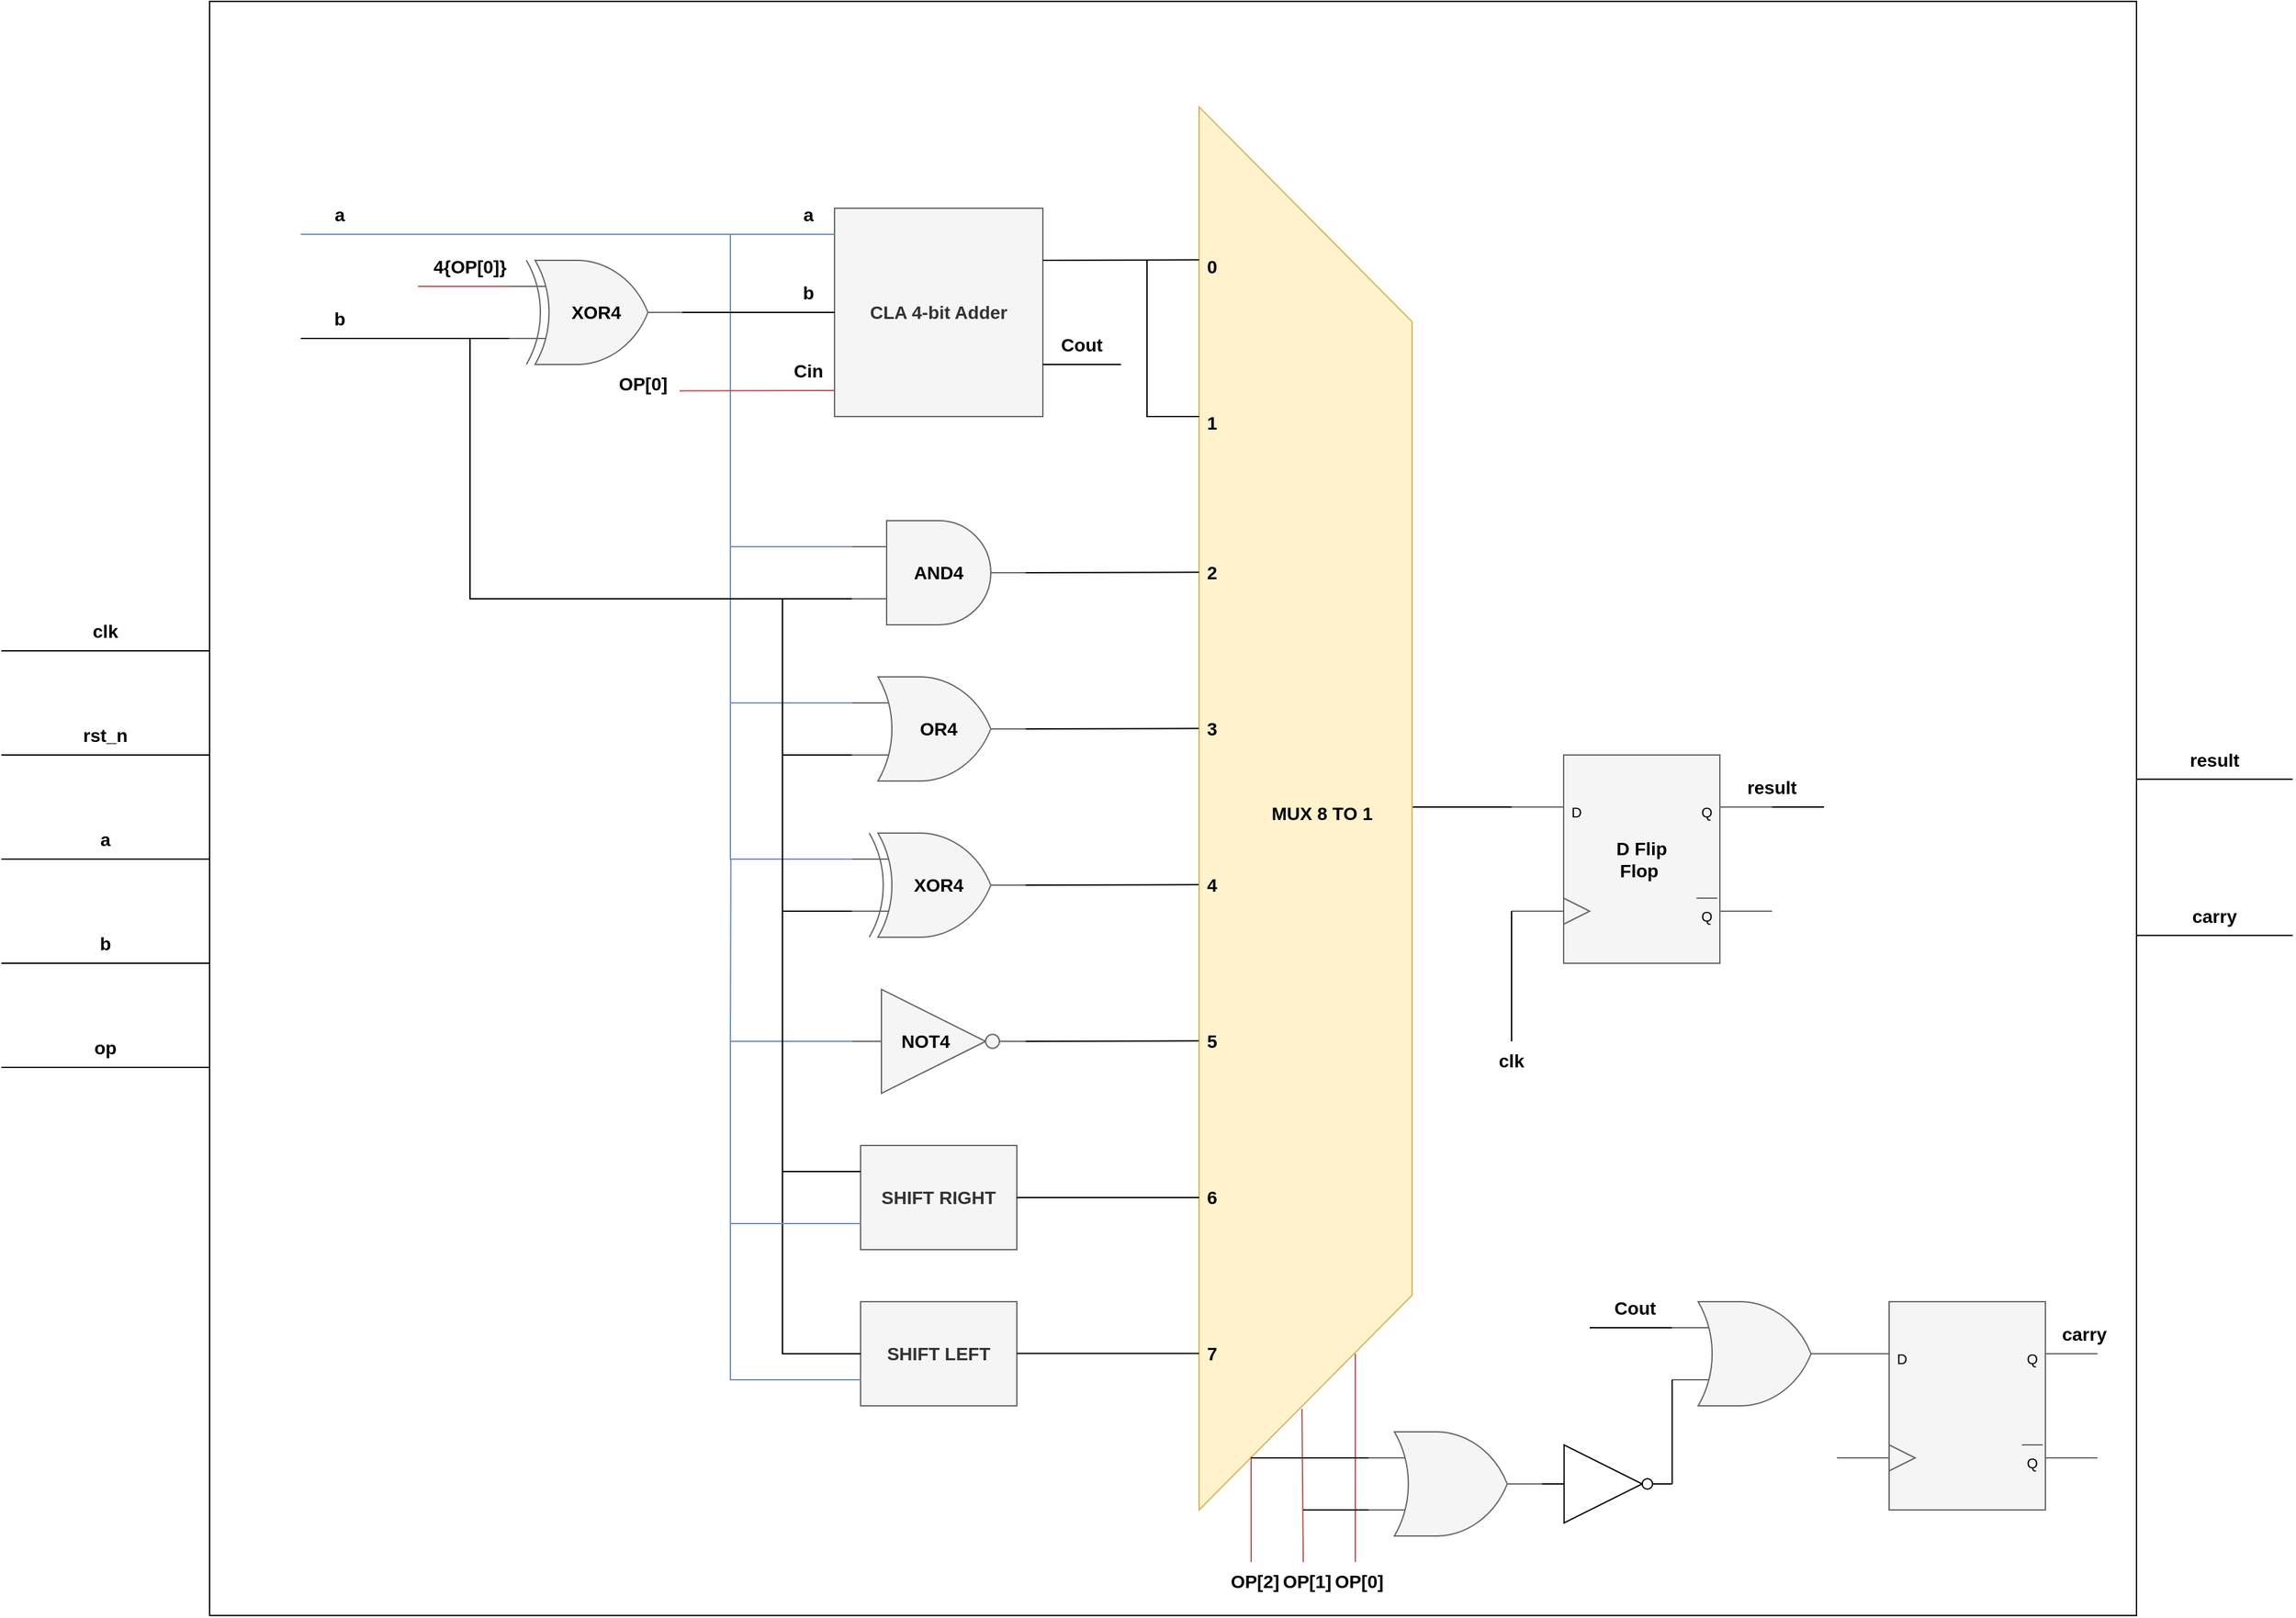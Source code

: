 <mxfile>
    <diagram id="LY7bZEZQsjwUIpl6pDTG" name="Page-1">
        <mxGraphModel dx="1211" dy="1368" grid="1" gridSize="10" guides="1" tooltips="1" connect="1" arrows="1" fold="1" page="1" pageScale="1" pageWidth="850" pageHeight="1100" math="0" shadow="0">
            <root>
                <mxCell id="0"/>
                <mxCell id="1" parent="0"/>
                <mxCell id="138" value="" style="rounded=0;whiteSpace=wrap;html=1;fontSize=14;fontStyle=1" parent="1" vertex="1">
                    <mxGeometry x="-80" y="-118.9" width="1480" height="1240" as="geometry"/>
                </mxCell>
                <mxCell id="2" value="CLA 4-bit Adder" style="rounded=0;whiteSpace=wrap;html=1;fillColor=#f5f5f5;strokeColor=#666666;fontSize=14;fontStyle=1;fontColor=#333333;" parent="1" vertex="1">
                    <mxGeometry x="400" y="40" width="160" height="160" as="geometry"/>
                </mxCell>
                <mxCell id="18" value="" style="verticalLabelPosition=bottom;shadow=0;dashed=0;align=center;html=1;verticalAlign=top;shape=mxgraph.electrical.logic_gates.logic_gate;operation=and;fillColor=#f5f5f5;strokeColor=#666666;fontSize=14;fontStyle=1;fontColor=#333333;" parent="1" vertex="1">
                    <mxGeometry x="413.34" y="280" width="133.33" height="80" as="geometry"/>
                </mxCell>
                <mxCell id="19" value="" style="verticalLabelPosition=bottom;shadow=0;dashed=0;align=center;html=1;verticalAlign=top;shape=mxgraph.electrical.logic_gates.logic_gate;operation=or;fillColor=#f5f5f5;strokeColor=#666666;fontSize=14;fontStyle=1;fontColor=#333333;" parent="1" vertex="1">
                    <mxGeometry x="413.34" y="400" width="133.33" height="80" as="geometry"/>
                </mxCell>
                <mxCell id="20" value="" style="verticalLabelPosition=bottom;shadow=0;dashed=0;align=center;html=1;verticalAlign=top;shape=mxgraph.electrical.logic_gates.logic_gate;operation=xor;fillColor=#f5f5f5;strokeColor=#666666;fontSize=14;fontStyle=1;fontColor=#333333;" parent="1" vertex="1">
                    <mxGeometry x="413.34" y="520" width="133.33" height="80" as="geometry"/>
                </mxCell>
                <mxCell id="21" value="" style="verticalLabelPosition=bottom;shadow=0;dashed=0;align=center;html=1;verticalAlign=top;shape=mxgraph.electrical.logic_gates.inverter_2;fillColor=#f5f5f5;strokeColor=#666666;fontSize=14;fontStyle=1;fontColor=#333333;" parent="1" vertex="1">
                    <mxGeometry x="413.34" y="640" width="133.33" height="80" as="geometry"/>
                </mxCell>
                <mxCell id="22" value="" style="endArrow=none;html=1;entryX=0;entryY=0.25;entryDx=0;entryDy=0;entryPerimeter=0;rounded=0;curved=0;exitX=0;exitY=0.25;exitDx=0;exitDy=0;exitPerimeter=0;fillColor=#dae8fc;strokeColor=#6c8ebf;fontSize=14;fontStyle=1" parent="1" source="19" target="18" edge="1">
                    <mxGeometry width="50" height="50" relative="1" as="geometry">
                        <mxPoint x="410" y="420" as="sourcePoint"/>
                        <mxPoint x="373.34" y="300" as="targetPoint"/>
                        <Array as="points">
                            <mxPoint x="320" y="420"/>
                            <mxPoint x="320" y="300"/>
                        </Array>
                    </mxGeometry>
                </mxCell>
                <mxCell id="23" value="" style="endArrow=none;html=1;exitX=0;exitY=0.25;exitDx=0;exitDy=0;exitPerimeter=0;rounded=0;curved=0;fillColor=#dae8fc;strokeColor=#6c8ebf;fontSize=14;fontStyle=1" parent="1" source="20" edge="1">
                    <mxGeometry width="50" height="50" relative="1" as="geometry">
                        <mxPoint x="373.34" y="540" as="sourcePoint"/>
                        <mxPoint x="320" y="420" as="targetPoint"/>
                        <Array as="points">
                            <mxPoint x="320" y="540"/>
                        </Array>
                    </mxGeometry>
                </mxCell>
                <mxCell id="24" value="" style="endArrow=none;html=1;exitX=0;exitY=0.5;exitDx=0;exitDy=0;exitPerimeter=0;rounded=0;curved=0;fillColor=#dae8fc;strokeColor=#6c8ebf;fontSize=14;fontStyle=1" parent="1" source="21" edge="1">
                    <mxGeometry width="50" height="50" relative="1" as="geometry">
                        <mxPoint x="373.34" y="680" as="sourcePoint"/>
                        <mxPoint x="320.34" y="540" as="targetPoint"/>
                        <Array as="points">
                            <mxPoint x="320" y="680"/>
                        </Array>
                    </mxGeometry>
                </mxCell>
                <mxCell id="25" value="" style="endArrow=none;html=1;entryX=0;entryY=0.25;entryDx=0;entryDy=0;rounded=0;curved=0;fillColor=#dae8fc;strokeColor=#6c8ebf;fontSize=14;fontStyle=1" parent="1" edge="1">
                    <mxGeometry width="50" height="50" relative="1" as="geometry">
                        <mxPoint x="320" y="300" as="sourcePoint"/>
                        <mxPoint x="400" y="60" as="targetPoint"/>
                        <Array as="points">
                            <mxPoint x="320" y="60"/>
                        </Array>
                    </mxGeometry>
                </mxCell>
                <mxCell id="27" value="" style="endArrow=none;html=1;rounded=0;curved=0;exitX=0;exitY=0.75;exitDx=0;exitDy=0;exitPerimeter=0;entryX=0;entryY=0.75;entryDx=0;entryDy=0;entryPerimeter=0;fontSize=14;fontStyle=1" parent="1" source="19" target="18" edge="1">
                    <mxGeometry width="50" height="50" relative="1" as="geometry">
                        <mxPoint x="390" y="450" as="sourcePoint"/>
                        <mxPoint x="410" y="340" as="targetPoint"/>
                        <Array as="points">
                            <mxPoint x="360" y="460"/>
                            <mxPoint x="360" y="340"/>
                        </Array>
                    </mxGeometry>
                </mxCell>
                <mxCell id="30" value="AND4" style="text;html=1;align=center;verticalAlign=middle;whiteSpace=wrap;rounded=0;fontSize=14;fontStyle=1" parent="1" vertex="1">
                    <mxGeometry x="450" y="305" width="60" height="30" as="geometry"/>
                </mxCell>
                <mxCell id="31" value="OR4" style="text;html=1;align=center;verticalAlign=middle;whiteSpace=wrap;rounded=0;fontSize=14;fontStyle=1" parent="1" vertex="1">
                    <mxGeometry x="450" y="425" width="60" height="30" as="geometry"/>
                </mxCell>
                <mxCell id="32" value="XOR4" style="text;html=1;align=center;verticalAlign=middle;whiteSpace=wrap;rounded=0;fontSize=14;fontStyle=1" parent="1" vertex="1">
                    <mxGeometry x="450" y="545" width="60" height="30" as="geometry"/>
                </mxCell>
                <mxCell id="33" value="NOT4" style="text;html=1;align=center;verticalAlign=middle;whiteSpace=wrap;rounded=0;fontSize=14;fontStyle=1;" parent="1" vertex="1">
                    <mxGeometry x="440" y="665" width="60" height="30" as="geometry"/>
                </mxCell>
                <mxCell id="34" value="" style="endArrow=none;html=1;exitX=0;exitY=0.75;exitDx=0;exitDy=0;exitPerimeter=0;rounded=0;curved=0;fontSize=14;fontStyle=1" parent="1" source="35" edge="1">
                    <mxGeometry width="50" height="50" relative="1" as="geometry">
                        <mxPoint x="30" y="340" as="sourcePoint"/>
                        <mxPoint x="360" y="340" as="targetPoint"/>
                        <Array as="points">
                            <mxPoint x="120" y="140"/>
                            <mxPoint x="120" y="340"/>
                        </Array>
                    </mxGeometry>
                </mxCell>
                <mxCell id="35" value="" style="verticalLabelPosition=bottom;shadow=0;dashed=0;align=center;html=1;verticalAlign=top;shape=mxgraph.electrical.logic_gates.logic_gate;operation=xor;fillColor=#f5f5f5;strokeColor=#666666;fontSize=14;fontStyle=1;fontColor=#333333;" parent="1" vertex="1">
                    <mxGeometry x="150.0" y="80" width="133.33" height="80" as="geometry"/>
                </mxCell>
                <mxCell id="36" value="XOR4" style="text;html=1;align=center;verticalAlign=middle;whiteSpace=wrap;rounded=0;fontSize=14;fontStyle=1" parent="1" vertex="1">
                    <mxGeometry x="186.66" y="105" width="60" height="30" as="geometry"/>
                </mxCell>
                <mxCell id="38" value="" style="endArrow=none;html=1;entryX=1;entryY=0.5;entryDx=0;entryDy=0;entryPerimeter=0;exitX=0;exitY=0.5;exitDx=0;exitDy=0;rounded=0;curved=0;fontSize=14;fontStyle=1" parent="1" source="2" target="35" edge="1">
                    <mxGeometry width="50" height="50" relative="1" as="geometry">
                        <mxPoint x="200" y="290" as="sourcePoint"/>
                        <mxPoint x="250" y="240" as="targetPoint"/>
                        <Array as="points">
                            <mxPoint x="283" y="120"/>
                        </Array>
                    </mxGeometry>
                </mxCell>
                <mxCell id="42" value="" style="shape=trapezoid;perimeter=trapezoidPerimeter;whiteSpace=wrap;html=1;fixedSize=1;rotation=90;size=165;fillColor=#fff2cc;strokeColor=#d6b656;fontSize=14;fontStyle=1" parent="1" vertex="1">
                    <mxGeometry x="222.9" y="419.3" width="1077.81" height="163.59" as="geometry"/>
                </mxCell>
                <mxCell id="50" value="Cin" style="text;html=1;align=center;verticalAlign=middle;whiteSpace=wrap;rounded=0;fontSize=14;fontStyle=1" parent="1" vertex="1">
                    <mxGeometry x="350" y="150" width="60" height="30" as="geometry"/>
                </mxCell>
                <mxCell id="51" value="b" style="text;html=1;align=center;verticalAlign=middle;whiteSpace=wrap;rounded=0;fontSize=14;fontStyle=1" parent="1" vertex="1">
                    <mxGeometry x="350" y="90" width="60" height="30" as="geometry"/>
                </mxCell>
                <mxCell id="52" value="a" style="text;html=1;align=center;verticalAlign=middle;whiteSpace=wrap;rounded=0;fontSize=14;fontStyle=1" parent="1" vertex="1">
                    <mxGeometry x="350" y="30" width="60" height="30" as="geometry"/>
                </mxCell>
                <mxCell id="53" value="SHIFT RIGHT" style="rounded=0;whiteSpace=wrap;html=1;fillColor=#f5f5f5;strokeColor=#666666;fontSize=14;fontStyle=1;fontColor=#333333;" parent="1" vertex="1">
                    <mxGeometry x="420" y="760" width="120" height="80" as="geometry"/>
                </mxCell>
                <mxCell id="54" value="SHIFT LEFT" style="rounded=0;whiteSpace=wrap;html=1;fillColor=#f5f5f5;strokeColor=#666666;fontSize=14;fontStyle=1;fontColor=#333333;" parent="1" vertex="1">
                    <mxGeometry x="420" y="880" width="120" height="80" as="geometry"/>
                </mxCell>
                <mxCell id="59" value="" style="endArrow=none;html=1;entryX=0;entryY=0.75;entryDx=0;entryDy=0;entryPerimeter=0;rounded=0;curved=0;fontSize=14;fontStyle=1" parent="1" target="20" edge="1">
                    <mxGeometry width="50" height="50" relative="1" as="geometry">
                        <mxPoint x="360" y="460" as="sourcePoint"/>
                        <mxPoint x="430" y="490" as="targetPoint"/>
                        <Array as="points">
                            <mxPoint x="360" y="580"/>
                        </Array>
                    </mxGeometry>
                </mxCell>
                <mxCell id="61" value="" style="endArrow=none;html=1;exitX=1;exitY=0.25;exitDx=0;exitDy=0;entryX=0.109;entryY=1;entryDx=0;entryDy=0;entryPerimeter=0;fontSize=14;fontStyle=1" parent="1" source="2" target="42" edge="1">
                    <mxGeometry width="50" height="50" relative="1" as="geometry">
                        <mxPoint x="610" y="150" as="sourcePoint"/>
                        <mxPoint x="660" y="200" as="targetPoint"/>
                    </mxGeometry>
                </mxCell>
                <mxCell id="62" value="" style="endArrow=none;html=1;exitX=1;exitY=0.5;exitDx=0;exitDy=0;entryX=0.044;entryY=1.003;entryDx=0;entryDy=0;entryPerimeter=0;exitPerimeter=0;fontSize=14;fontStyle=1" parent="1" source="18" edge="1">
                    <mxGeometry width="50" height="50" relative="1" as="geometry">
                        <mxPoint x="560" y="319.66" as="sourcePoint"/>
                        <mxPoint x="680" y="319.66" as="targetPoint"/>
                    </mxGeometry>
                </mxCell>
                <mxCell id="63" value="" style="endArrow=none;html=1;exitX=1;exitY=0.5;exitDx=0;exitDy=0;entryX=0.044;entryY=1.003;entryDx=0;entryDy=0;entryPerimeter=0;exitPerimeter=0;fontSize=14;fontStyle=1" parent="1" edge="1">
                    <mxGeometry width="50" height="50" relative="1" as="geometry">
                        <mxPoint x="546.67" y="440" as="sourcePoint"/>
                        <mxPoint x="679.67" y="439.66" as="targetPoint"/>
                    </mxGeometry>
                </mxCell>
                <mxCell id="64" value="" style="endArrow=none;html=1;exitX=1;exitY=0.5;exitDx=0;exitDy=0;entryX=0.044;entryY=1.003;entryDx=0;entryDy=0;entryPerimeter=0;exitPerimeter=0;fontSize=14;fontStyle=1" parent="1" edge="1">
                    <mxGeometry width="50" height="50" relative="1" as="geometry">
                        <mxPoint x="546.67" y="560" as="sourcePoint"/>
                        <mxPoint x="679.67" y="559.66" as="targetPoint"/>
                    </mxGeometry>
                </mxCell>
                <mxCell id="65" value="" style="endArrow=none;html=1;exitX=1;exitY=0.5;exitDx=0;exitDy=0;entryX=0.044;entryY=1.003;entryDx=0;entryDy=0;entryPerimeter=0;exitPerimeter=0;fontSize=14;fontStyle=1" parent="1" edge="1">
                    <mxGeometry width="50" height="50" relative="1" as="geometry">
                        <mxPoint x="546.67" y="680" as="sourcePoint"/>
                        <mxPoint x="679.67" y="679.66" as="targetPoint"/>
                    </mxGeometry>
                </mxCell>
                <mxCell id="67" value="" style="endArrow=none;html=1;exitX=1;exitY=0.5;exitDx=0;exitDy=0;fontSize=14;fontStyle=1" parent="1" source="53" edge="1">
                    <mxGeometry width="50" height="50" relative="1" as="geometry">
                        <mxPoint x="570" y="820" as="sourcePoint"/>
                        <mxPoint x="680" y="800" as="targetPoint"/>
                    </mxGeometry>
                </mxCell>
                <mxCell id="68" value="" style="endArrow=none;html=1;exitX=1;exitY=0.5;exitDx=0;exitDy=0;fontSize=14;fontStyle=1" parent="1" edge="1">
                    <mxGeometry width="50" height="50" relative="1" as="geometry">
                        <mxPoint x="540" y="919.8" as="sourcePoint"/>
                        <mxPoint x="680" y="919.8" as="targetPoint"/>
                    </mxGeometry>
                </mxCell>
                <mxCell id="69" value="" style="endArrow=none;html=1;exitX=0;exitY=0.25;exitDx=0;exitDy=0;rounded=0;curved=0;fontSize=14;fontStyle=1" parent="1" source="53" edge="1">
                    <mxGeometry width="50" height="50" relative="1" as="geometry">
                        <mxPoint x="410" y="700" as="sourcePoint"/>
                        <mxPoint x="360" y="580" as="targetPoint"/>
                        <Array as="points">
                            <mxPoint x="360" y="780"/>
                        </Array>
                    </mxGeometry>
                </mxCell>
                <mxCell id="71" value="" style="endArrow=none;html=1;exitX=0;exitY=0.5;exitDx=0;exitDy=0;rounded=0;curved=0;fontSize=14;fontStyle=1" parent="1" source="54" edge="1">
                    <mxGeometry width="50" height="50" relative="1" as="geometry">
                        <mxPoint x="380" y="830" as="sourcePoint"/>
                        <mxPoint x="360" y="780" as="targetPoint"/>
                        <Array as="points">
                            <mxPoint x="360" y="920"/>
                        </Array>
                    </mxGeometry>
                </mxCell>
                <mxCell id="73" value="" style="endArrow=none;html=1;exitX=0;exitY=0.75;exitDx=0;exitDy=0;fillColor=#dae8fc;strokeColor=#6c8ebf;rounded=0;curved=0;fontSize=14;fontStyle=1" parent="1" source="53" edge="1">
                    <mxGeometry width="50" height="50" relative="1" as="geometry">
                        <mxPoint x="440" y="690" as="sourcePoint"/>
                        <mxPoint x="320" y="680" as="targetPoint"/>
                        <Array as="points">
                            <mxPoint x="320" y="820"/>
                        </Array>
                    </mxGeometry>
                </mxCell>
                <mxCell id="74" value="" style="endArrow=none;html=1;entryX=0;entryY=0.75;entryDx=0;entryDy=0;fillColor=#dae8fc;strokeColor=#6c8ebf;rounded=0;curved=0;fontSize=14;fontStyle=1" parent="1" target="54" edge="1">
                    <mxGeometry width="50" height="50" relative="1" as="geometry">
                        <mxPoint x="320" y="820" as="sourcePoint"/>
                        <mxPoint x="450" y="840" as="targetPoint"/>
                        <Array as="points">
                            <mxPoint x="320" y="940"/>
                        </Array>
                    </mxGeometry>
                </mxCell>
                <mxCell id="76" value="" style="endArrow=none;html=1;rounded=0;curved=0;fontSize=14;fontStyle=1" parent="1" edge="1">
                    <mxGeometry width="50" height="50" relative="1" as="geometry">
                        <mxPoint x="640" y="80" as="sourcePoint"/>
                        <mxPoint x="680" y="200" as="targetPoint"/>
                        <Array as="points">
                            <mxPoint x="640" y="200"/>
                        </Array>
                    </mxGeometry>
                </mxCell>
                <mxCell id="77" value="0" style="text;html=1;align=center;verticalAlign=middle;whiteSpace=wrap;rounded=0;fontSize=14;fontStyle=1" parent="1" vertex="1">
                    <mxGeometry x="660" y="70" width="60" height="30" as="geometry"/>
                </mxCell>
                <mxCell id="78" value="1" style="text;html=1;align=center;verticalAlign=middle;whiteSpace=wrap;rounded=0;fontSize=14;fontStyle=1" parent="1" vertex="1">
                    <mxGeometry x="660" y="190" width="60" height="30" as="geometry"/>
                </mxCell>
                <mxCell id="79" value="2" style="text;html=1;align=center;verticalAlign=middle;whiteSpace=wrap;rounded=0;fontSize=14;fontStyle=1" parent="1" vertex="1">
                    <mxGeometry x="660" y="305" width="60" height="30" as="geometry"/>
                </mxCell>
                <mxCell id="80" value="3" style="text;html=1;align=center;verticalAlign=middle;whiteSpace=wrap;rounded=0;fontSize=14;fontStyle=1" parent="1" vertex="1">
                    <mxGeometry x="660" y="425" width="60" height="30" as="geometry"/>
                </mxCell>
                <mxCell id="81" value="4" style="text;html=1;align=center;verticalAlign=middle;whiteSpace=wrap;rounded=0;fontSize=14;fontStyle=1" parent="1" vertex="1">
                    <mxGeometry x="660" y="545" width="60" height="30" as="geometry"/>
                </mxCell>
                <mxCell id="82" value="5" style="text;html=1;align=center;verticalAlign=middle;whiteSpace=wrap;rounded=0;fontSize=14;fontStyle=1" parent="1" vertex="1">
                    <mxGeometry x="660" y="665" width="60" height="30" as="geometry"/>
                </mxCell>
                <mxCell id="83" value="6" style="text;html=1;align=center;verticalAlign=middle;whiteSpace=wrap;rounded=0;fontSize=14;fontStyle=1" parent="1" vertex="1">
                    <mxGeometry x="660" y="785" width="60" height="30" as="geometry"/>
                </mxCell>
                <mxCell id="84" value="7" style="text;html=1;align=center;verticalAlign=middle;whiteSpace=wrap;rounded=0;fontSize=14;fontStyle=1" parent="1" vertex="1">
                    <mxGeometry x="660" y="905" width="60" height="30" as="geometry"/>
                </mxCell>
                <mxCell id="85" value="MUX 8 TO 1" style="text;html=1;align=center;verticalAlign=middle;whiteSpace=wrap;rounded=0;fontSize=14;fontStyle=1" parent="1" vertex="1">
                    <mxGeometry x="718.76" y="490" width="111.24" height="30" as="geometry"/>
                </mxCell>
                <mxCell id="90" value="" style="endArrow=none;html=1;entryX=1;entryY=0.25;entryDx=0;entryDy=0;fontSize=14;fontStyle=1;fillColor=#f8cecc;strokeColor=#b85450;" parent="1" edge="1">
                    <mxGeometry width="50" height="50" relative="1" as="geometry">
                        <mxPoint x="800" y="1080" as="sourcePoint"/>
                        <mxPoint x="799.996" y="920.004" as="targetPoint"/>
                    </mxGeometry>
                </mxCell>
                <mxCell id="91" value="" style="endArrow=none;html=1;exitX=0.928;exitY=0.517;exitDx=0;exitDy=0;exitPerimeter=0;fontSize=14;fontStyle=1;fillColor=#f8cecc;strokeColor=#b85450;" parent="1" source="42" edge="1">
                    <mxGeometry width="50" height="50" relative="1" as="geometry">
                        <mxPoint x="720" y="980" as="sourcePoint"/>
                        <mxPoint x="760" y="1080" as="targetPoint"/>
                    </mxGeometry>
                </mxCell>
                <mxCell id="92" value="" style="endArrow=none;html=1;entryX=0.962;entryY=0.756;entryDx=0;entryDy=0;entryPerimeter=0;fontSize=14;fontStyle=1;fillColor=#f8cecc;strokeColor=#b85450;" parent="1" target="42" edge="1">
                    <mxGeometry width="50" height="50" relative="1" as="geometry">
                        <mxPoint x="720" y="1080" as="sourcePoint"/>
                        <mxPoint x="770" y="930" as="targetPoint"/>
                    </mxGeometry>
                </mxCell>
                <mxCell id="93" value="OP&lt;span style=&quot;background-color: transparent;&quot;&gt;[2]&lt;/span&gt;" style="text;html=1;align=center;verticalAlign=middle;whiteSpace=wrap;rounded=0;fontSize=14;fontStyle=1" parent="1" vertex="1">
                    <mxGeometry x="692.5" y="1080" width="60" height="30" as="geometry"/>
                </mxCell>
                <mxCell id="94" value="OP&lt;span style=&quot;background-color: transparent;&quot;&gt;[1]&lt;/span&gt;" style="text;html=1;align=center;verticalAlign=middle;whiteSpace=wrap;rounded=0;fontSize=14;fontStyle=1" parent="1" vertex="1">
                    <mxGeometry x="732.5" y="1080" width="60" height="30" as="geometry"/>
                </mxCell>
                <mxCell id="95" value="OP&lt;span style=&quot;background-color: transparent;&quot;&gt;[0]&lt;/span&gt;" style="text;html=1;align=center;verticalAlign=middle;whiteSpace=wrap;rounded=0;fontSize=14;fontStyle=1" parent="1" vertex="1">
                    <mxGeometry x="772.5" y="1080" width="60" height="30" as="geometry"/>
                </mxCell>
                <mxCell id="96" value="" style="endArrow=none;html=1;entryX=-0.006;entryY=0.936;entryDx=0;entryDy=0;entryPerimeter=0;fillColor=#f8cecc;strokeColor=#b85450;fontSize=14;fontStyle=1" parent="1" edge="1">
                    <mxGeometry width="50" height="50" relative="1" as="geometry">
                        <mxPoint x="280.96" y="180.24" as="sourcePoint"/>
                        <mxPoint x="400.0" y="180.0" as="targetPoint"/>
                    </mxGeometry>
                </mxCell>
                <mxCell id="97" value="" style="endArrow=none;html=1;fillColor=#dae8fc;strokeColor=#6c8ebf;fontSize=14;fontStyle=1" parent="1" edge="1">
                    <mxGeometry width="50" height="50" relative="1" as="geometry">
                        <mxPoint x="-10" y="60" as="sourcePoint"/>
                        <mxPoint x="320" y="60" as="targetPoint"/>
                    </mxGeometry>
                </mxCell>
                <mxCell id="98" value="" style="endArrow=none;html=1;fontSize=14;fontStyle=1" parent="1" edge="1">
                    <mxGeometry width="50" height="50" relative="1" as="geometry">
                        <mxPoint x="-10" y="140" as="sourcePoint"/>
                        <mxPoint x="120" y="140" as="targetPoint"/>
                    </mxGeometry>
                </mxCell>
                <mxCell id="99" value="OP&lt;span style=&quot;background-color: transparent;&quot;&gt;[0]&lt;/span&gt;" style="text;html=1;align=center;verticalAlign=middle;whiteSpace=wrap;rounded=0;fontSize=14;fontStyle=1" parent="1" vertex="1">
                    <mxGeometry x="223.33" y="160" width="60" height="30" as="geometry"/>
                </mxCell>
                <mxCell id="100" value="" style="endArrow=none;html=1;entryX=0;entryY=0.25;entryDx=0;entryDy=0;entryPerimeter=0;fillColor=#f8cecc;strokeColor=#b85450;fontSize=14;fontStyle=1" parent="1" target="35" edge="1">
                    <mxGeometry width="50" height="50" relative="1" as="geometry">
                        <mxPoint x="80" y="100" as="sourcePoint"/>
                        <mxPoint x="139.04" y="100.0" as="targetPoint"/>
                    </mxGeometry>
                </mxCell>
                <mxCell id="103" value="&lt;span style=&quot;color: rgb(0, 0, 0);&quot;&gt;4{OP&lt;/span&gt;&lt;span style=&quot;background-color: transparent;&quot;&gt;[0]}&lt;/span&gt;" style="text;html=1;align=center;verticalAlign=middle;whiteSpace=wrap;rounded=0;fontSize=14;fontStyle=1" parent="1" vertex="1">
                    <mxGeometry x="90" y="70" width="60" height="30" as="geometry"/>
                </mxCell>
                <mxCell id="104" value="" style="verticalLabelPosition=bottom;shadow=0;dashed=0;align=center;html=1;verticalAlign=top;shape=mxgraph.electrical.logic_gates.d_type_flip-flop;fillColor=#f5f5f5;strokeColor=#666666;fontColor=#333333;fontSize=14;fontStyle=1" parent="1" vertex="1">
                    <mxGeometry x="920" y="460" width="200" height="160" as="geometry"/>
                </mxCell>
                <mxCell id="107" value="" style="endArrow=none;html=1;entryX=0;entryY=0.25;entryDx=0;entryDy=0;entryPerimeter=0;exitX=0.499;exitY=-0.003;exitDx=0;exitDy=0;exitPerimeter=0;fontSize=14;fontStyle=1" parent="1" source="42" target="104" edge="1">
                    <mxGeometry width="50" height="50" relative="1" as="geometry">
                        <mxPoint x="850" y="500" as="sourcePoint"/>
                        <mxPoint x="900" y="500" as="targetPoint"/>
                    </mxGeometry>
                </mxCell>
                <mxCell id="108" value="" style="endArrow=none;html=1;entryX=0;entryY=0.75;entryDx=0;entryDy=0;entryPerimeter=0;fontSize=14;fontStyle=1" parent="1" target="104" edge="1">
                    <mxGeometry width="50" height="50" relative="1" as="geometry">
                        <mxPoint x="920" y="680" as="sourcePoint"/>
                        <mxPoint x="810" y="590" as="targetPoint"/>
                    </mxGeometry>
                </mxCell>
                <mxCell id="109" value="clk" style="text;html=1;align=center;verticalAlign=middle;whiteSpace=wrap;rounded=0;fontSize=14;fontStyle=1" parent="1" vertex="1">
                    <mxGeometry x="890" y="680" width="60" height="30" as="geometry"/>
                </mxCell>
                <mxCell id="112" value="a" style="text;html=1;align=center;verticalAlign=middle;whiteSpace=wrap;rounded=0;fontSize=14;fontStyle=1" parent="1" vertex="1">
                    <mxGeometry x="-10" y="30" width="60" height="30" as="geometry"/>
                </mxCell>
                <mxCell id="113" value="b" style="text;html=1;align=center;verticalAlign=middle;whiteSpace=wrap;rounded=0;fontSize=14;fontStyle=1" parent="1" vertex="1">
                    <mxGeometry x="-10" y="110" width="60" height="30" as="geometry"/>
                </mxCell>
                <mxCell id="114" value="D Flip Flop&amp;nbsp;" style="text;html=1;align=center;verticalAlign=middle;whiteSpace=wrap;rounded=0;fontSize=14;fontStyle=1" parent="1" vertex="1">
                    <mxGeometry x="985" y="525" width="70" height="30" as="geometry"/>
                </mxCell>
                <mxCell id="117" value="result" style="text;html=1;align=center;verticalAlign=middle;whiteSpace=wrap;rounded=0;fontSize=14;fontStyle=1" parent="1" vertex="1">
                    <mxGeometry x="1430" y="448.57" width="60" height="30" as="geometry"/>
                </mxCell>
                <mxCell id="118" value="" style="endArrow=none;html=1;entryX=0;entryY=0.5;entryDx=0;entryDy=0;fontSize=14;fontStyle=1" parent="1" edge="1">
                    <mxGeometry width="50" height="50" relative="1" as="geometry">
                        <mxPoint x="-240" y="540" as="sourcePoint"/>
                        <mxPoint x="-80" y="540" as="targetPoint"/>
                    </mxGeometry>
                </mxCell>
                <mxCell id="119" value="" style="endArrow=none;html=1;entryX=0;entryY=0.5;entryDx=0;entryDy=0;fontSize=14;fontStyle=1" parent="1" edge="1">
                    <mxGeometry width="50" height="50" relative="1" as="geometry">
                        <mxPoint x="-240" y="620" as="sourcePoint"/>
                        <mxPoint x="-80" y="620" as="targetPoint"/>
                    </mxGeometry>
                </mxCell>
                <mxCell id="120" value="" style="endArrow=none;html=1;entryX=0;entryY=0.5;entryDx=0;entryDy=0;fontSize=14;fontStyle=1" parent="1" edge="1">
                    <mxGeometry width="50" height="50" relative="1" as="geometry">
                        <mxPoint x="-240" y="460" as="sourcePoint"/>
                        <mxPoint x="-80" y="460" as="targetPoint"/>
                    </mxGeometry>
                </mxCell>
                <mxCell id="121" value="" style="endArrow=none;html=1;entryX=0;entryY=0.5;entryDx=0;entryDy=0;fontSize=14;fontStyle=1" parent="1" edge="1">
                    <mxGeometry width="50" height="50" relative="1" as="geometry">
                        <mxPoint x="-240" y="700" as="sourcePoint"/>
                        <mxPoint x="-80" y="700" as="targetPoint"/>
                    </mxGeometry>
                </mxCell>
                <mxCell id="122" value="" style="endArrow=none;html=1;entryX=0;entryY=0.5;entryDx=0;entryDy=0;fontSize=14;fontStyle=1" parent="1" edge="1">
                    <mxGeometry width="50" height="50" relative="1" as="geometry">
                        <mxPoint x="-240" y="380" as="sourcePoint"/>
                        <mxPoint x="-80" y="380" as="targetPoint"/>
                    </mxGeometry>
                </mxCell>
                <mxCell id="123" value="clk" style="text;html=1;align=center;verticalAlign=middle;whiteSpace=wrap;rounded=0;fontSize=14;fontStyle=1" parent="1" vertex="1">
                    <mxGeometry x="-190" y="350" width="60" height="30" as="geometry"/>
                </mxCell>
                <mxCell id="124" value="rst_n" style="text;html=1;align=center;verticalAlign=middle;whiteSpace=wrap;rounded=0;fontSize=14;fontStyle=1" parent="1" vertex="1">
                    <mxGeometry x="-190" y="430" width="60" height="30" as="geometry"/>
                </mxCell>
                <mxCell id="125" value="a" style="text;html=1;align=center;verticalAlign=middle;whiteSpace=wrap;rounded=0;fontSize=14;fontStyle=1" parent="1" vertex="1">
                    <mxGeometry x="-190" y="510" width="60" height="30" as="geometry"/>
                </mxCell>
                <mxCell id="126" value="b" style="text;html=1;align=center;verticalAlign=middle;whiteSpace=wrap;rounded=0;fontSize=14;fontStyle=1" parent="1" vertex="1">
                    <mxGeometry x="-190" y="590" width="60" height="30" as="geometry"/>
                </mxCell>
                <mxCell id="127" value="op" style="text;html=1;align=center;verticalAlign=middle;whiteSpace=wrap;rounded=0;fontSize=14;fontStyle=1" parent="1" vertex="1">
                    <mxGeometry x="-190" y="670" width="60" height="30" as="geometry"/>
                </mxCell>
                <mxCell id="128" value="" style="endArrow=none;html=1;exitX=1;exitY=0.75;exitDx=0;exitDy=0;fontSize=14;fontStyle=1" parent="1" source="2" edge="1">
                    <mxGeometry width="50" height="50" relative="1" as="geometry">
                        <mxPoint x="650" y="180" as="sourcePoint"/>
                        <mxPoint x="620" y="160" as="targetPoint"/>
                    </mxGeometry>
                </mxCell>
                <mxCell id="130" value="Cout" style="text;html=1;align=center;verticalAlign=middle;whiteSpace=wrap;rounded=0;fontSize=14;fontStyle=1" parent="1" vertex="1">
                    <mxGeometry x="560" y="130" width="60" height="30" as="geometry"/>
                </mxCell>
                <mxCell id="132" value="" style="verticalLabelPosition=bottom;shadow=0;dashed=0;align=center;html=1;verticalAlign=top;shape=mxgraph.electrical.logic_gates.logic_gate;operation=or;fillColor=#f5f5f5;strokeColor=#666666;fontSize=14;fontStyle=1;fontColor=#333333;" parent="1" vertex="1">
                    <mxGeometry x="810.0" y="980" width="133.33" height="80" as="geometry"/>
                </mxCell>
                <mxCell id="139" value="" style="endArrow=none;html=1;exitX=1;exitY=0.25;exitDx=0;exitDy=0;exitPerimeter=0;fontSize=14;fontStyle=1" parent="1" source="104" edge="1">
                    <mxGeometry width="50" height="50" relative="1" as="geometry">
                        <mxPoint x="1050" y="510" as="sourcePoint"/>
                        <mxPoint x="1160" y="500" as="targetPoint"/>
                    </mxGeometry>
                </mxCell>
                <mxCell id="150" value="" style="endArrow=none;html=1;exitX=1;exitY=0.5;exitDx=0;exitDy=0;fontSize=14;fontStyle=1" parent="1" edge="1">
                    <mxGeometry width="50" height="50" relative="1" as="geometry">
                        <mxPoint x="1400" y="598.57" as="sourcePoint"/>
                        <mxPoint x="1520" y="598.57" as="targetPoint"/>
                    </mxGeometry>
                </mxCell>
                <mxCell id="151" value="" style="endArrow=none;html=1;exitX=1;exitY=0.5;exitDx=0;exitDy=0;fontSize=14;fontStyle=1" parent="1" edge="1">
                    <mxGeometry width="50" height="50" relative="1" as="geometry">
                        <mxPoint x="1400" y="478.57" as="sourcePoint"/>
                        <mxPoint x="1520" y="478.57" as="targetPoint"/>
                    </mxGeometry>
                </mxCell>
                <mxCell id="152" value="carry" style="text;html=1;align=center;verticalAlign=middle;whiteSpace=wrap;rounded=0;fontSize=14;fontStyle=1" parent="1" vertex="1">
                    <mxGeometry x="1430" y="568.57" width="60" height="30" as="geometry"/>
                </mxCell>
                <mxCell id="156" value="" style="endArrow=none;html=1;exitX=0;exitY=0.25;exitDx=0;exitDy=0;exitPerimeter=0;" parent="1" source="132" edge="1">
                    <mxGeometry width="50" height="50" relative="1" as="geometry">
                        <mxPoint x="940" y="940" as="sourcePoint"/>
                        <mxPoint x="720" y="1000" as="targetPoint"/>
                    </mxGeometry>
                </mxCell>
                <mxCell id="157" value="" style="endArrow=none;html=1;entryX=0;entryY=0.75;entryDx=0;entryDy=0;entryPerimeter=0;" parent="1" target="132" edge="1">
                    <mxGeometry width="50" height="50" relative="1" as="geometry">
                        <mxPoint x="760" y="1040" as="sourcePoint"/>
                        <mxPoint x="990" y="890" as="targetPoint"/>
                    </mxGeometry>
                </mxCell>
                <mxCell id="158" value="" style="verticalLabelPosition=bottom;shadow=0;dashed=0;align=center;html=1;verticalAlign=top;shape=mxgraph.electrical.logic_gates.logic_gate;operation=or;fillColor=#f5f5f5;strokeColor=#666666;fontSize=14;fontStyle=1;fontColor=#333333;" parent="1" vertex="1">
                    <mxGeometry x="1043.33" y="880" width="133.33" height="80" as="geometry"/>
                </mxCell>
                <mxCell id="159" value="" style="endArrow=none;html=1;exitX=1;exitY=0.5;exitDx=0;exitDy=0;entryX=0;entryY=0.75;entryDx=0;entryDy=0;entryPerimeter=0;" parent="1" target="158" edge="1">
                    <mxGeometry width="50" height="50" relative="1" as="geometry">
                        <mxPoint x="1043.33" y="1020" as="sourcePoint"/>
                        <mxPoint x="990" y="790" as="targetPoint"/>
                    </mxGeometry>
                </mxCell>
                <mxCell id="160" value="" style="endArrow=none;html=1;fontSize=14;fontStyle=1" parent="1" edge="1">
                    <mxGeometry width="50" height="50" relative="1" as="geometry">
                        <mxPoint x="980" y="900" as="sourcePoint"/>
                        <mxPoint x="1043.33" y="900" as="targetPoint"/>
                    </mxGeometry>
                </mxCell>
                <mxCell id="161" value="Cout" style="text;html=1;align=center;verticalAlign=middle;whiteSpace=wrap;rounded=0;fontSize=14;fontStyle=1" parent="1" vertex="1">
                    <mxGeometry x="985.0" y="870" width="60" height="30" as="geometry"/>
                </mxCell>
                <mxCell id="162" value="carry" style="text;html=1;align=center;verticalAlign=middle;whiteSpace=wrap;rounded=0;fontSize=14;fontStyle=1" parent="1" vertex="1">
                    <mxGeometry x="1330" y="890" width="60" height="30" as="geometry"/>
                </mxCell>
                <mxCell id="163" value="" style="verticalLabelPosition=bottom;shadow=0;dashed=0;align=center;html=1;verticalAlign=top;shape=mxgraph.electrical.logic_gates.d_type_flip-flop;fillColor=#f5f5f5;strokeColor=#666666;fontColor=#333333;fontSize=14;fontStyle=1" parent="1" vertex="1">
                    <mxGeometry x="1170" y="880" width="200" height="160" as="geometry"/>
                </mxCell>
                <mxCell id="164" value="result" style="text;html=1;align=center;verticalAlign=middle;whiteSpace=wrap;rounded=0;fontSize=14;fontStyle=1" parent="1" vertex="1">
                    <mxGeometry x="1090" y="470" width="60" height="30" as="geometry"/>
                </mxCell>
                <mxCell id="165" value="" style="verticalLabelPosition=bottom;shadow=0;dashed=0;align=center;html=1;verticalAlign=top;shape=mxgraph.electrical.logic_gates.inverter_2" vertex="1" parent="1">
                    <mxGeometry x="943.33" y="990" width="100" height="60" as="geometry"/>
                </mxCell>
            </root>
        </mxGraphModel>
    </diagram>
</mxfile>